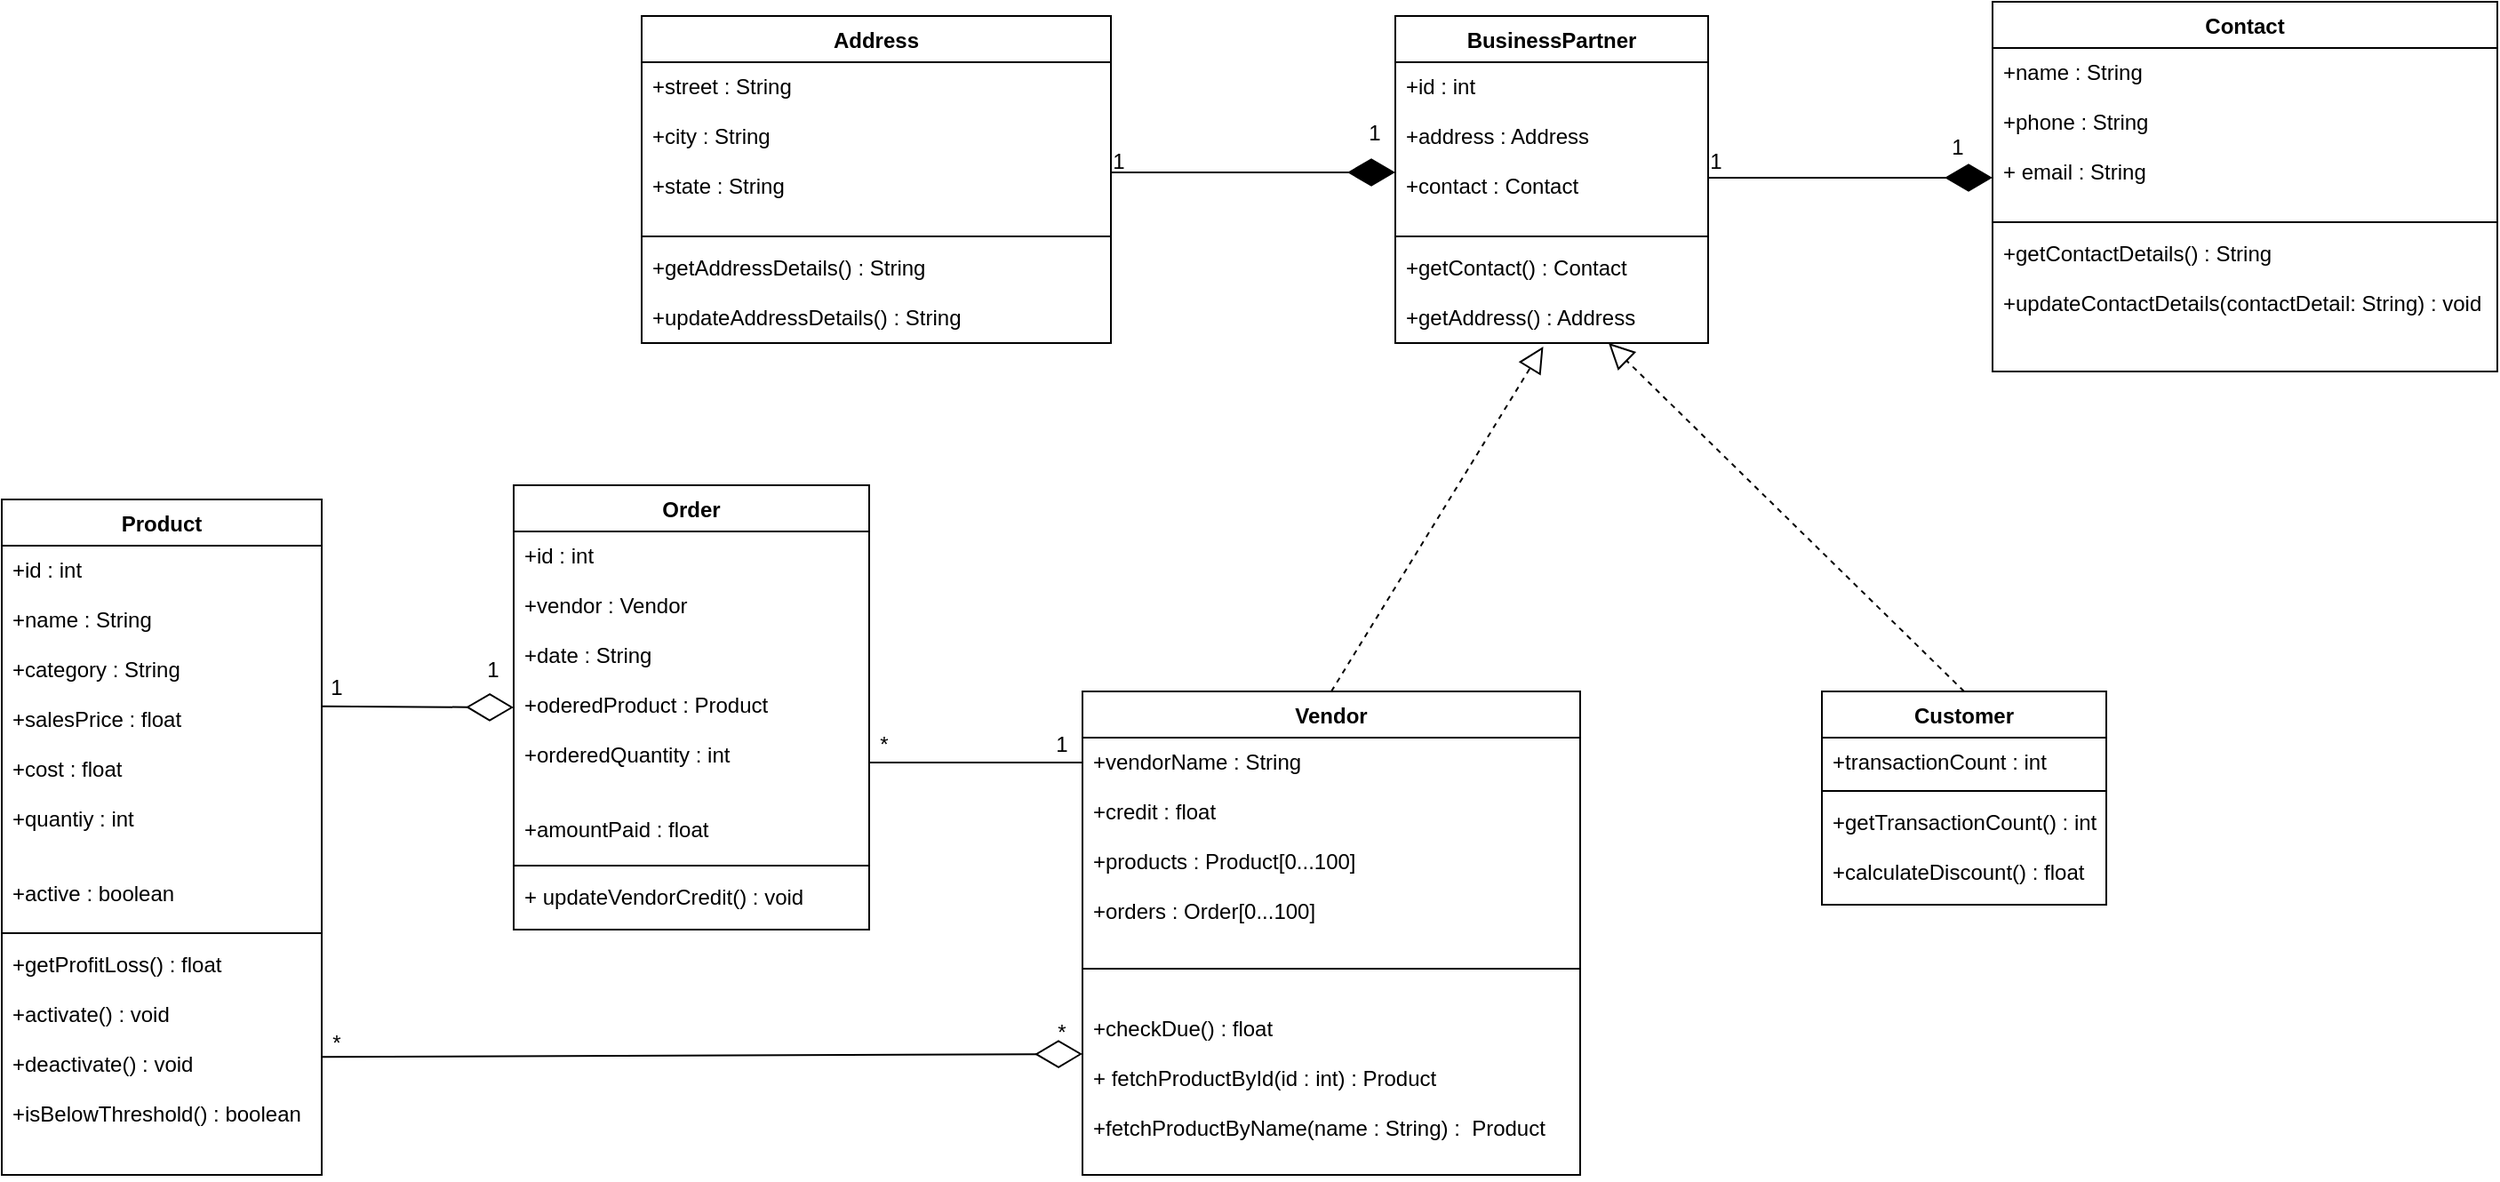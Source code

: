 <mxfile version="14.9.0" type="github" pages="2"><diagram id="RMxHZzYajKLkMi6z7zsE" name="Page-1"><mxGraphModel dx="1388" dy="844" grid="1" gridSize="8" guides="1" tooltips="1" connect="1" arrows="1" fold="1" page="1" pageScale="1" pageWidth="850" pageHeight="1100" math="0" shadow="0"><root><mxCell id="0"/><mxCell id="1" parent="0"/><mxCell id="ZXHYO5bJaUdAnhjfQW9v-1" value="Product" style="swimlane;fontStyle=1;align=center;verticalAlign=top;childLayout=stackLayout;horizontal=1;startSize=26;horizontalStack=0;resizeParent=1;resizeParentMax=0;resizeLast=0;collapsible=1;marginBottom=0;" vertex="1" parent="1"><mxGeometry x="8" y="656" width="180" height="380" as="geometry"/></mxCell><mxCell id="ZXHYO5bJaUdAnhjfQW9v-2" value="+id : int&#10;&#10;+name : String&#10;&#10;+category : String&#10;&#10;+salesPrice : float&#10;&#10;+cost : float&#10;&#10;+quantiy : int&#10;&#10;&#10;+active : boolean&#10;" style="text;strokeColor=none;fillColor=none;align=left;verticalAlign=top;spacingLeft=4;spacingRight=4;overflow=hidden;rotatable=0;points=[[0,0.5],[1,0.5]];portConstraint=eastwest;" vertex="1" parent="ZXHYO5bJaUdAnhjfQW9v-1"><mxGeometry y="26" width="180" height="214" as="geometry"/></mxCell><mxCell id="ZXHYO5bJaUdAnhjfQW9v-3" value="" style="line;strokeWidth=1;fillColor=none;align=left;verticalAlign=middle;spacingTop=-1;spacingLeft=3;spacingRight=3;rotatable=0;labelPosition=right;points=[];portConstraint=eastwest;" vertex="1" parent="ZXHYO5bJaUdAnhjfQW9v-1"><mxGeometry y="240" width="180" height="8" as="geometry"/></mxCell><mxCell id="ZXHYO5bJaUdAnhjfQW9v-4" value="+getProfitLoss() : float&#10;&#10;+activate() : void&#10;&#10;+deactivate() : void&#10;&#10;+isBelowThreshold() : boolean&#10;&#10;" style="text;strokeColor=none;fillColor=none;align=left;verticalAlign=top;spacingLeft=4;spacingRight=4;overflow=hidden;rotatable=0;points=[[0,0.5],[1,0.5]];portConstraint=eastwest;" vertex="1" parent="ZXHYO5bJaUdAnhjfQW9v-1"><mxGeometry y="248" width="180" height="132" as="geometry"/></mxCell><mxCell id="ZXHYO5bJaUdAnhjfQW9v-6" value="Order" style="swimlane;fontStyle=1;align=center;verticalAlign=top;childLayout=stackLayout;horizontal=1;startSize=26;horizontalStack=0;resizeParent=1;resizeParentMax=0;resizeLast=0;collapsible=1;marginBottom=0;" vertex="1" parent="1"><mxGeometry x="296" y="648" width="200" height="250" as="geometry"/></mxCell><mxCell id="ZXHYO5bJaUdAnhjfQW9v-7" value="+id : int&#10;&#10;+vendor : Vendor&#10;&#10;+date : String&#10;&#10;+oderedProduct : Product&#10;&#10;+orderedQuantity : int&#10;&#10;&#10;+amountPaid : float&#10;&#10;" style="text;strokeColor=none;fillColor=none;align=left;verticalAlign=top;spacingLeft=4;spacingRight=4;overflow=hidden;rotatable=0;points=[[0,0.5],[1,0.5]];portConstraint=eastwest;" vertex="1" parent="ZXHYO5bJaUdAnhjfQW9v-6"><mxGeometry y="26" width="200" height="184" as="geometry"/></mxCell><mxCell id="ZXHYO5bJaUdAnhjfQW9v-8" value="" style="line;strokeWidth=1;fillColor=none;align=left;verticalAlign=middle;spacingTop=-1;spacingLeft=3;spacingRight=3;rotatable=0;labelPosition=right;points=[];portConstraint=eastwest;" vertex="1" parent="ZXHYO5bJaUdAnhjfQW9v-6"><mxGeometry y="210" width="200" height="8" as="geometry"/></mxCell><mxCell id="ZXHYO5bJaUdAnhjfQW9v-9" value="+ updateVendorCredit() : void" style="text;strokeColor=none;fillColor=none;align=left;verticalAlign=top;spacingLeft=4;spacingRight=4;overflow=hidden;rotatable=0;points=[[0,0.5],[1,0.5]];portConstraint=eastwest;" vertex="1" parent="ZXHYO5bJaUdAnhjfQW9v-6"><mxGeometry y="218" width="200" height="32" as="geometry"/></mxCell><mxCell id="ZXHYO5bJaUdAnhjfQW9v-10" value="Vendor" style="swimlane;fontStyle=1;align=center;verticalAlign=top;childLayout=stackLayout;horizontal=1;startSize=26;horizontalStack=0;resizeParent=1;resizeParentMax=0;resizeLast=0;collapsible=1;marginBottom=0;" vertex="1" parent="1"><mxGeometry x="616" y="764" width="280" height="272" as="geometry"/></mxCell><mxCell id="ZXHYO5bJaUdAnhjfQW9v-11" value="+vendorName : String&#10;&#10;+credit : float&#10;&#10;+products : Product[0...100]&#10;&#10;+orders : Order[0...100]" style="text;strokeColor=none;fillColor=none;align=left;verticalAlign=top;spacingLeft=4;spacingRight=4;overflow=hidden;rotatable=0;points=[[0,0.5],[1,0.5]];portConstraint=eastwest;" vertex="1" parent="ZXHYO5bJaUdAnhjfQW9v-10"><mxGeometry y="26" width="280" height="110" as="geometry"/></mxCell><mxCell id="ZXHYO5bJaUdAnhjfQW9v-12" value="" style="line;strokeWidth=1;fillColor=none;align=left;verticalAlign=middle;spacingTop=-1;spacingLeft=3;spacingRight=3;rotatable=0;labelPosition=right;points=[];portConstraint=eastwest;" vertex="1" parent="ZXHYO5bJaUdAnhjfQW9v-10"><mxGeometry y="136" width="280" height="40" as="geometry"/></mxCell><mxCell id="ZXHYO5bJaUdAnhjfQW9v-13" value="+checkDue() : float&#10;&#10;+ fetchProductById(id : int) : Product&#10;&#10;+fetchProductByName(name : String) :  Product" style="text;strokeColor=none;fillColor=none;align=left;verticalAlign=top;spacingLeft=4;spacingRight=4;overflow=hidden;rotatable=0;points=[[0,0.5],[1,0.5]];portConstraint=eastwest;" vertex="1" parent="ZXHYO5bJaUdAnhjfQW9v-10"><mxGeometry y="176" width="280" height="96" as="geometry"/></mxCell><mxCell id="ZXHYO5bJaUdAnhjfQW9v-14" value="Customer" style="swimlane;fontStyle=1;align=center;verticalAlign=top;childLayout=stackLayout;horizontal=1;startSize=26;horizontalStack=0;resizeParent=1;resizeParentMax=0;resizeLast=0;collapsible=1;marginBottom=0;" vertex="1" parent="1"><mxGeometry x="1032" y="764" width="160" height="120" as="geometry"/></mxCell><mxCell id="ZXHYO5bJaUdAnhjfQW9v-15" value="+transactionCount : int" style="text;strokeColor=none;fillColor=none;align=left;verticalAlign=top;spacingLeft=4;spacingRight=4;overflow=hidden;rotatable=0;points=[[0,0.5],[1,0.5]];portConstraint=eastwest;" vertex="1" parent="ZXHYO5bJaUdAnhjfQW9v-14"><mxGeometry y="26" width="160" height="26" as="geometry"/></mxCell><mxCell id="ZXHYO5bJaUdAnhjfQW9v-16" value="" style="line;strokeWidth=1;fillColor=none;align=left;verticalAlign=middle;spacingTop=-1;spacingLeft=3;spacingRight=3;rotatable=0;labelPosition=right;points=[];portConstraint=eastwest;" vertex="1" parent="ZXHYO5bJaUdAnhjfQW9v-14"><mxGeometry y="52" width="160" height="8" as="geometry"/></mxCell><mxCell id="ZXHYO5bJaUdAnhjfQW9v-17" value="+getTransactionCount() : int&#10;&#10;+calculateDiscount() : float" style="text;strokeColor=none;fillColor=none;align=left;verticalAlign=top;spacingLeft=4;spacingRight=4;overflow=hidden;rotatable=0;points=[[0,0.5],[1,0.5]];portConstraint=eastwest;" vertex="1" parent="ZXHYO5bJaUdAnhjfQW9v-14"><mxGeometry y="60" width="160" height="60" as="geometry"/></mxCell><mxCell id="ZXHYO5bJaUdAnhjfQW9v-22" value="BusinessPartner" style="swimlane;fontStyle=1;align=center;verticalAlign=top;childLayout=stackLayout;horizontal=1;startSize=26;horizontalStack=0;resizeParent=1;resizeParentMax=0;resizeLast=0;collapsible=1;marginBottom=0;" vertex="1" parent="1"><mxGeometry x="792" y="384" width="176" height="184" as="geometry"/></mxCell><mxCell id="ZXHYO5bJaUdAnhjfQW9v-23" value="+id : int&#10;&#10;+address : Address&#10;&#10;+contact : Contact" style="text;strokeColor=none;fillColor=none;align=left;verticalAlign=top;spacingLeft=4;spacingRight=4;overflow=hidden;rotatable=0;points=[[0,0.5],[1,0.5]];portConstraint=eastwest;" vertex="1" parent="ZXHYO5bJaUdAnhjfQW9v-22"><mxGeometry y="26" width="176" height="94" as="geometry"/></mxCell><mxCell id="ZXHYO5bJaUdAnhjfQW9v-24" value="" style="line;strokeWidth=1;fillColor=none;align=left;verticalAlign=middle;spacingTop=-1;spacingLeft=3;spacingRight=3;rotatable=0;labelPosition=right;points=[];portConstraint=eastwest;" vertex="1" parent="ZXHYO5bJaUdAnhjfQW9v-22"><mxGeometry y="120" width="176" height="8" as="geometry"/></mxCell><mxCell id="ZXHYO5bJaUdAnhjfQW9v-25" value="+getContact() : Contact&#10;&#10;+getAddress() : Address" style="text;strokeColor=none;fillColor=none;align=left;verticalAlign=top;spacingLeft=4;spacingRight=4;overflow=hidden;rotatable=0;points=[[0,0.5],[1,0.5]];portConstraint=eastwest;" vertex="1" parent="ZXHYO5bJaUdAnhjfQW9v-22"><mxGeometry y="128" width="176" height="56" as="geometry"/></mxCell><mxCell id="ZXHYO5bJaUdAnhjfQW9v-26" value="Contact" style="swimlane;fontStyle=1;align=center;verticalAlign=top;childLayout=stackLayout;horizontal=1;startSize=26;horizontalStack=0;resizeParent=1;resizeParentMax=0;resizeLast=0;collapsible=1;marginBottom=0;" vertex="1" parent="1"><mxGeometry x="1128" y="376" width="284" height="208" as="geometry"/></mxCell><mxCell id="ZXHYO5bJaUdAnhjfQW9v-27" value="+name : String&#10;&#10;+phone : String&#10;&#10;+ email : String" style="text;strokeColor=none;fillColor=none;align=left;verticalAlign=top;spacingLeft=4;spacingRight=4;overflow=hidden;rotatable=0;points=[[0,0.5],[1,0.5]];portConstraint=eastwest;" vertex="1" parent="ZXHYO5bJaUdAnhjfQW9v-26"><mxGeometry y="26" width="284" height="94" as="geometry"/></mxCell><mxCell id="ZXHYO5bJaUdAnhjfQW9v-28" value="" style="line;strokeWidth=1;fillColor=none;align=left;verticalAlign=middle;spacingTop=-1;spacingLeft=3;spacingRight=3;rotatable=0;labelPosition=right;points=[];portConstraint=eastwest;" vertex="1" parent="ZXHYO5bJaUdAnhjfQW9v-26"><mxGeometry y="120" width="284" height="8" as="geometry"/></mxCell><mxCell id="ZXHYO5bJaUdAnhjfQW9v-29" value="+getContactDetails() : String&#10;&#10;+updateContactDetails(contactDetail: String) : void " style="text;strokeColor=none;fillColor=none;align=left;verticalAlign=top;spacingLeft=4;spacingRight=4;overflow=hidden;rotatable=0;points=[[0,0.5],[1,0.5]];portConstraint=eastwest;" vertex="1" parent="ZXHYO5bJaUdAnhjfQW9v-26"><mxGeometry y="128" width="284" height="80" as="geometry"/></mxCell><mxCell id="ZXHYO5bJaUdAnhjfQW9v-30" value="Address" style="swimlane;fontStyle=1;align=center;verticalAlign=top;childLayout=stackLayout;horizontal=1;startSize=26;horizontalStack=0;resizeParent=1;resizeParentMax=0;resizeLast=0;collapsible=1;marginBottom=0;" vertex="1" parent="1"><mxGeometry x="368" y="384" width="264" height="184" as="geometry"/></mxCell><mxCell id="ZXHYO5bJaUdAnhjfQW9v-31" value="+street : String&#10;&#10;+city : String&#10;&#10;+state : String" style="text;strokeColor=none;fillColor=none;align=left;verticalAlign=top;spacingLeft=4;spacingRight=4;overflow=hidden;rotatable=0;points=[[0,0.5],[1,0.5]];portConstraint=eastwest;" vertex="1" parent="ZXHYO5bJaUdAnhjfQW9v-30"><mxGeometry y="26" width="264" height="94" as="geometry"/></mxCell><mxCell id="ZXHYO5bJaUdAnhjfQW9v-32" value="" style="line;strokeWidth=1;fillColor=none;align=left;verticalAlign=middle;spacingTop=-1;spacingLeft=3;spacingRight=3;rotatable=0;labelPosition=right;points=[];portConstraint=eastwest;" vertex="1" parent="ZXHYO5bJaUdAnhjfQW9v-30"><mxGeometry y="120" width="264" height="8" as="geometry"/></mxCell><mxCell id="ZXHYO5bJaUdAnhjfQW9v-33" value="+getAddressDetails() : String&#10;&#10;+updateAddressDetails() : String " style="text;strokeColor=none;fillColor=none;align=left;verticalAlign=top;spacingLeft=4;spacingRight=4;overflow=hidden;rotatable=0;points=[[0,0.5],[1,0.5]];portConstraint=eastwest;" vertex="1" parent="ZXHYO5bJaUdAnhjfQW9v-30"><mxGeometry y="128" width="264" height="56" as="geometry"/></mxCell><mxCell id="ZXHYO5bJaUdAnhjfQW9v-35" value="" style="endArrow=diamondThin;endFill=0;endSize=24;html=1;" edge="1" parent="1"><mxGeometry width="160" relative="1" as="geometry"><mxPoint x="188" y="772.41" as="sourcePoint"/><mxPoint x="296" y="773" as="targetPoint"/></mxGeometry></mxCell><mxCell id="iXvx7aTrzvthT3rUU-vI-1" value="1" style="text;html=1;align=center;verticalAlign=middle;resizable=0;points=[];autosize=1;strokeColor=none;" vertex="1" parent="1"><mxGeometry x="188" y="750" width="16" height="24" as="geometry"/></mxCell><mxCell id="iXvx7aTrzvthT3rUU-vI-2" value="1" style="text;html=1;align=center;verticalAlign=middle;resizable=0;points=[];autosize=1;strokeColor=none;" vertex="1" parent="1"><mxGeometry x="276" y="740" width="16" height="24" as="geometry"/></mxCell><mxCell id="iXvx7aTrzvthT3rUU-vI-3" value="" style="line;strokeWidth=1;fillColor=none;align=left;verticalAlign=middle;spacingTop=-1;spacingLeft=3;spacingRight=3;rotatable=0;labelPosition=right;points=[];portConstraint=eastwest;" vertex="1" parent="1"><mxGeometry x="496" y="800" width="120" height="8" as="geometry"/></mxCell><mxCell id="iXvx7aTrzvthT3rUU-vI-4" value="*" style="text;html=1;align=center;verticalAlign=middle;resizable=0;points=[];autosize=1;strokeColor=none;" vertex="1" parent="1"><mxGeometry x="496" y="782" width="16" height="24" as="geometry"/></mxCell><mxCell id="iXvx7aTrzvthT3rUU-vI-5" value="1" style="text;html=1;align=center;verticalAlign=middle;resizable=0;points=[];autosize=1;strokeColor=none;" vertex="1" parent="1"><mxGeometry x="596" y="782" width="16" height="24" as="geometry"/></mxCell><mxCell id="iXvx7aTrzvthT3rUU-vI-6" value="" style="endArrow=diamondThin;endFill=0;endSize=24;html=1;" edge="1" parent="1" source="ZXHYO5bJaUdAnhjfQW9v-4"><mxGeometry width="160" relative="1" as="geometry"><mxPoint x="456" y="928" as="sourcePoint"/><mxPoint x="616" y="968" as="targetPoint"/></mxGeometry></mxCell><mxCell id="iXvx7aTrzvthT3rUU-vI-7" value="*" style="text;html=1;align=center;verticalAlign=middle;resizable=0;points=[];autosize=1;strokeColor=none;" vertex="1" parent="1"><mxGeometry x="188" y="950" width="16" height="24" as="geometry"/></mxCell><mxCell id="iXvx7aTrzvthT3rUU-vI-8" value="*" style="text;html=1;align=center;verticalAlign=middle;resizable=0;points=[];autosize=1;strokeColor=none;" vertex="1" parent="1"><mxGeometry x="596" y="944" width="16" height="24" as="geometry"/></mxCell><mxCell id="iXvx7aTrzvthT3rUU-vI-23" value="" style="endArrow=block;dashed=1;endFill=0;endSize=12;html=1;exitX=0.5;exitY=0;exitDx=0;exitDy=0;entryX=0.473;entryY=1.036;entryDx=0;entryDy=0;entryPerimeter=0;" edge="1" parent="1" source="ZXHYO5bJaUdAnhjfQW9v-10" target="ZXHYO5bJaUdAnhjfQW9v-25"><mxGeometry width="160" relative="1" as="geometry"><mxPoint x="744" y="654" as="sourcePoint"/><mxPoint x="904" y="654" as="targetPoint"/></mxGeometry></mxCell><mxCell id="iXvx7aTrzvthT3rUU-vI-24" value="" style="endArrow=block;dashed=1;endFill=0;endSize=12;html=1;exitX=0.5;exitY=0;exitDx=0;exitDy=0;" edge="1" parent="1" source="ZXHYO5bJaUdAnhjfQW9v-14"><mxGeometry width="160" relative="1" as="geometry"><mxPoint x="944" y="648" as="sourcePoint"/><mxPoint x="912" y="568" as="targetPoint"/></mxGeometry></mxCell><mxCell id="iXvx7aTrzvthT3rUU-vI-31" value="" style="endArrow=diamondThin;endFill=1;endSize=24;html=1;" edge="1" parent="1"><mxGeometry width="160" relative="1" as="geometry"><mxPoint x="632" y="472" as="sourcePoint"/><mxPoint x="792" y="472" as="targetPoint"/></mxGeometry></mxCell><mxCell id="iXvx7aTrzvthT3rUU-vI-32" value="" style="endArrow=diamondThin;endFill=1;endSize=24;html=1;" edge="1" parent="1"><mxGeometry width="160" relative="1" as="geometry"><mxPoint x="968" y="475" as="sourcePoint"/><mxPoint x="1128" y="475" as="targetPoint"/></mxGeometry></mxCell><mxCell id="iXvx7aTrzvthT3rUU-vI-33" value="1" style="text;html=1;align=center;verticalAlign=middle;resizable=0;points=[];autosize=1;strokeColor=none;" vertex="1" parent="1"><mxGeometry x="1100" y="446" width="16" height="24" as="geometry"/></mxCell><mxCell id="iXvx7aTrzvthT3rUU-vI-34" value="1" style="text;html=1;align=center;verticalAlign=middle;resizable=0;points=[];autosize=1;strokeColor=none;" vertex="1" parent="1"><mxGeometry x="964" y="454" width="16" height="24" as="geometry"/></mxCell><mxCell id="iXvx7aTrzvthT3rUU-vI-35" value="1" style="text;html=1;align=center;verticalAlign=middle;resizable=0;points=[];autosize=1;strokeColor=none;" vertex="1" parent="1"><mxGeometry x="628" y="454" width="16" height="24" as="geometry"/></mxCell><mxCell id="iXvx7aTrzvthT3rUU-vI-36" value="1" style="text;html=1;align=center;verticalAlign=middle;resizable=0;points=[];autosize=1;strokeColor=none;" vertex="1" parent="1"><mxGeometry x="772" y="438" width="16" height="24" as="geometry"/></mxCell></root></mxGraphModel></diagram><diagram id="Rirb0kfDLXPLO5EBSK7l" name="Page-2"><mxGraphModel dx="814" dy="482" grid="1" gridSize="10" guides="1" tooltips="1" connect="1" arrows="1" fold="1" page="1" pageScale="1" pageWidth="850" pageHeight="1100" math="0" shadow="0"><root><mxCell id="UPZgUd-XMAm5PIorV5Hz-0"/><mxCell id="UPZgUd-XMAm5PIorV5Hz-1" parent="UPZgUd-XMAm5PIorV5Hz-0"/></root></mxGraphModel></diagram></mxfile>